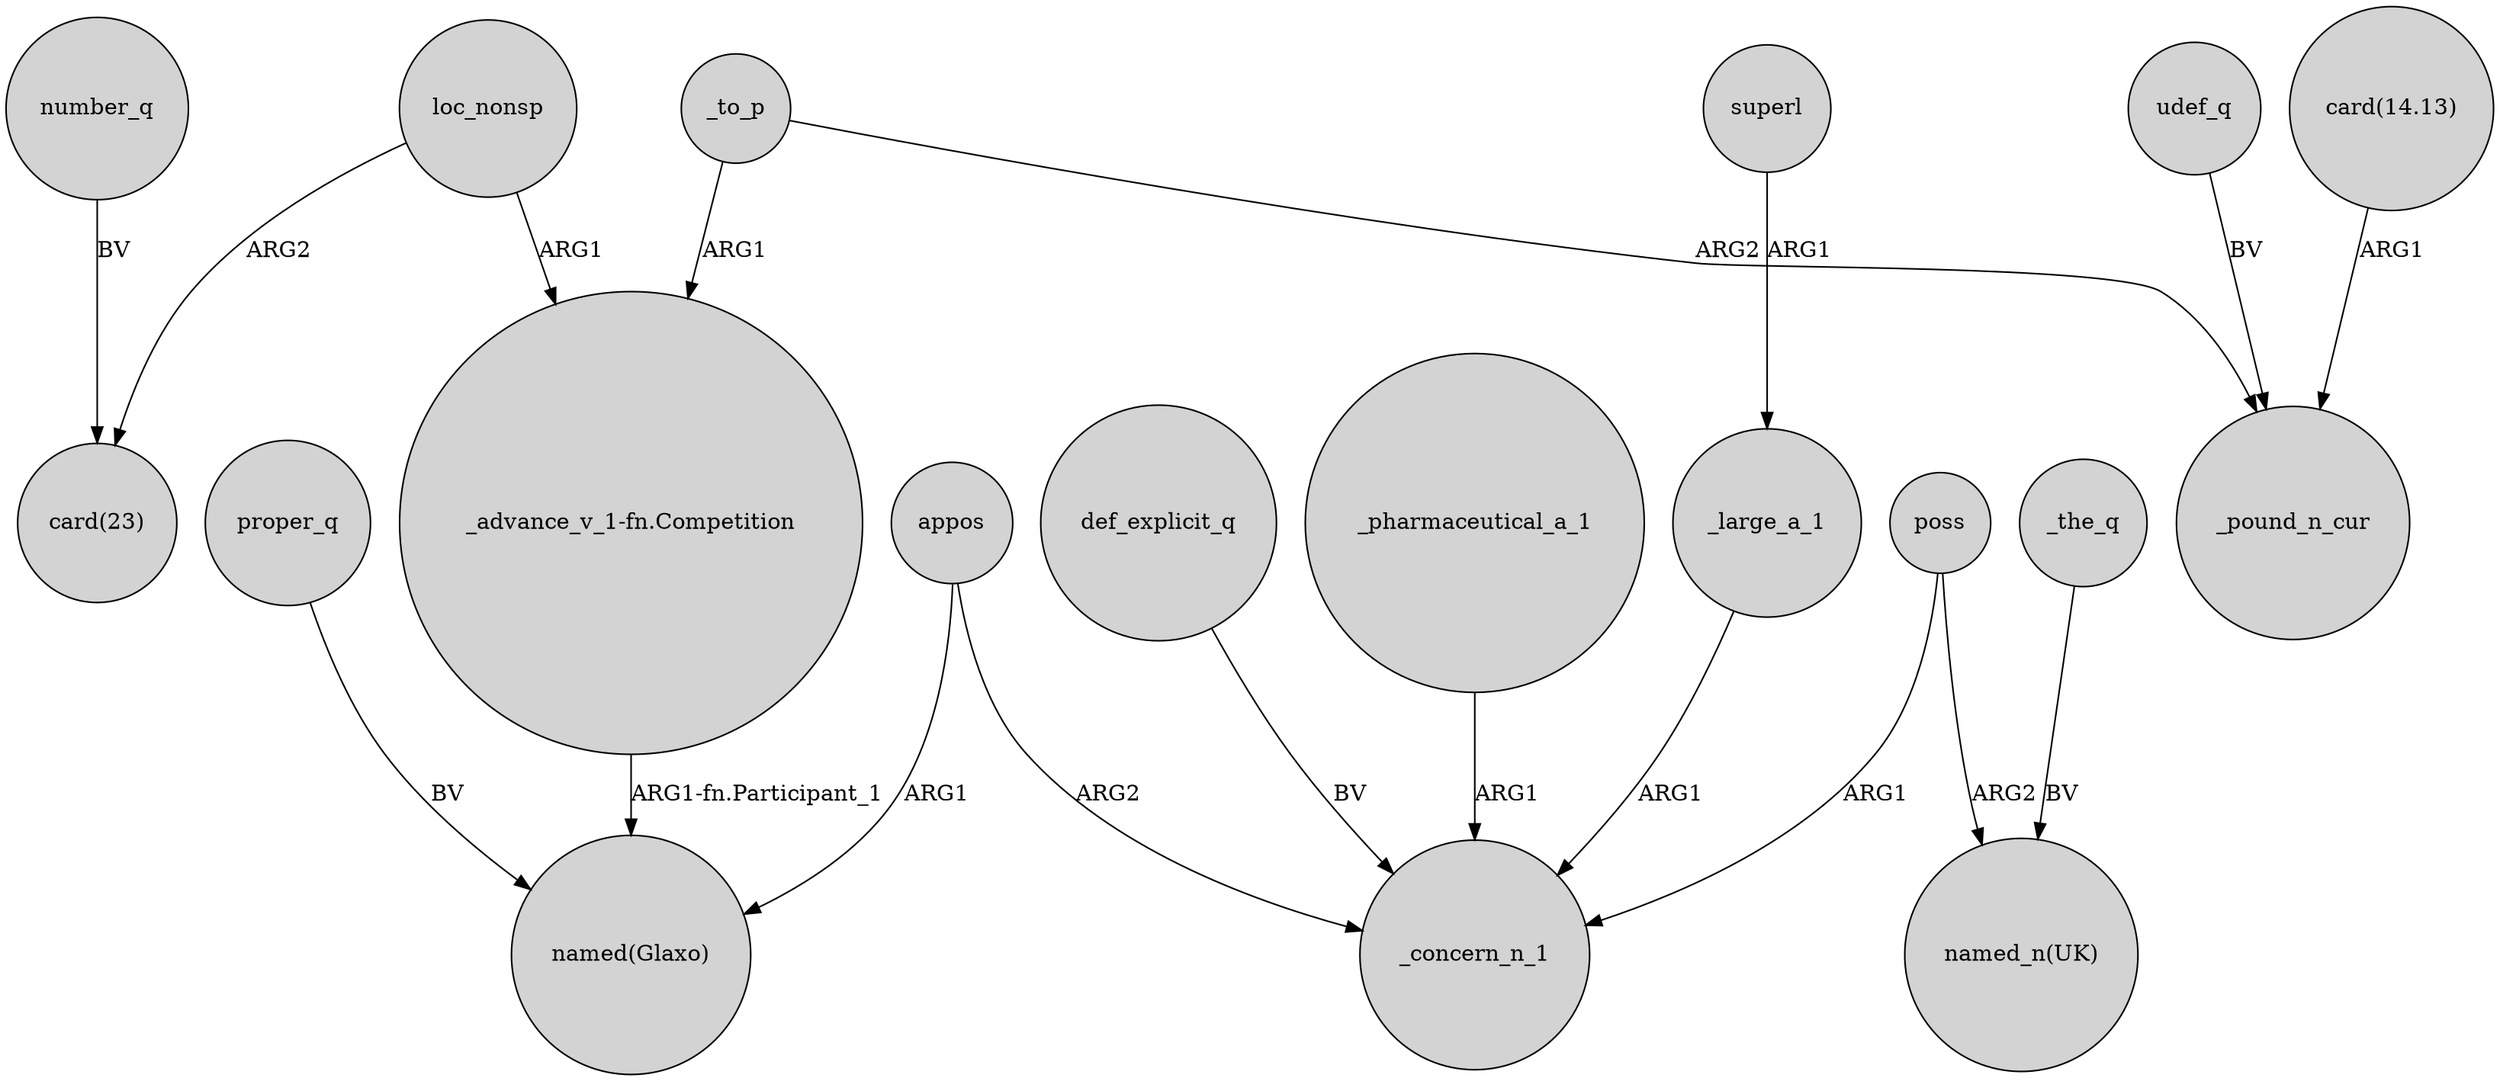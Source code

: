 digraph {
	node [shape=circle style=filled]
	loc_nonsp -> "card(23)" [label=ARG2]
	udef_q -> _pound_n_cur [label=BV]
	"_advance_v_1-fn.Competition" -> "named(Glaxo)" [label="ARG1-fn.Participant_1"]
	loc_nonsp -> "_advance_v_1-fn.Competition" [label=ARG1]
	poss -> "named_n(UK)" [label=ARG2]
	_the_q -> "named_n(UK)" [label=BV]
	_large_a_1 -> _concern_n_1 [label=ARG1]
	appos -> _concern_n_1 [label=ARG2]
	appos -> "named(Glaxo)" [label=ARG1]
	proper_q -> "named(Glaxo)" [label=BV]
	def_explicit_q -> _concern_n_1 [label=BV]
	_to_p -> _pound_n_cur [label=ARG2]
	"card(14.13)" -> _pound_n_cur [label=ARG1]
	_to_p -> "_advance_v_1-fn.Competition" [label=ARG1]
	superl -> _large_a_1 [label=ARG1]
	poss -> _concern_n_1 [label=ARG1]
	_pharmaceutical_a_1 -> _concern_n_1 [label=ARG1]
	number_q -> "card(23)" [label=BV]
}
